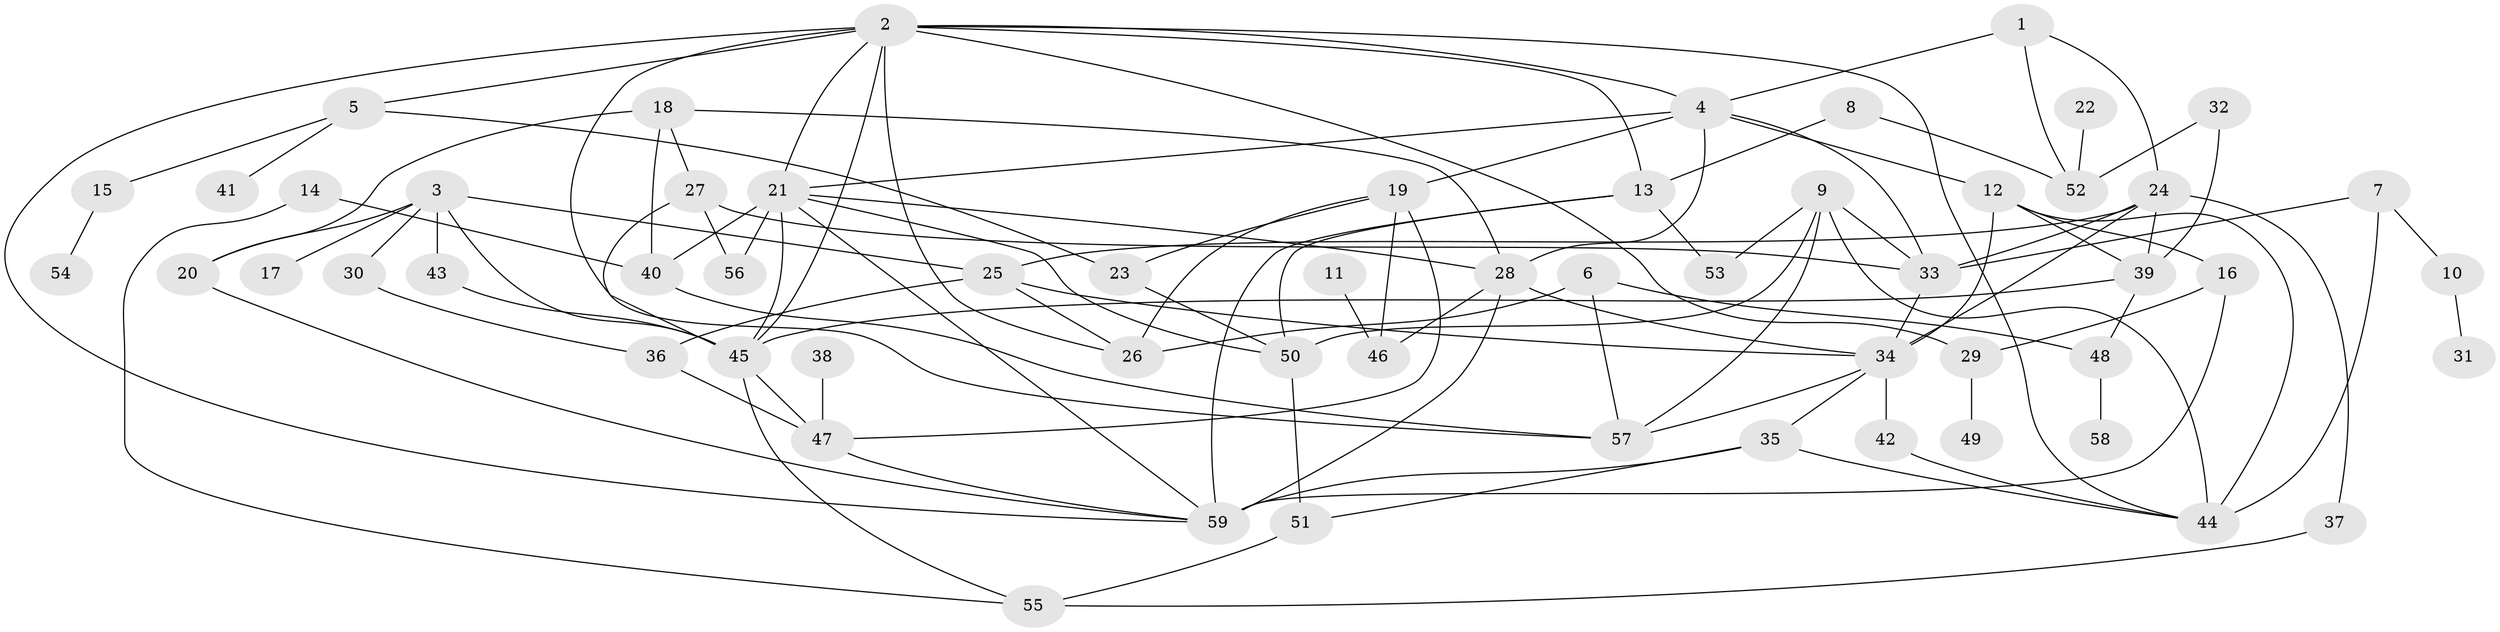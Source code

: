 // original degree distribution, {8: 0.0136986301369863, 10: 0.00684931506849315, 3: 0.2328767123287671, 4: 0.14383561643835616, 5: 0.0821917808219178, 1: 0.19863013698630136, 6: 0.0273972602739726, 2: 0.2876712328767123, 7: 0.00684931506849315}
// Generated by graph-tools (version 1.1) at 2025/36/03/04/25 23:36:05]
// undirected, 59 vertices, 110 edges
graph export_dot {
  node [color=gray90,style=filled];
  1;
  2;
  3;
  4;
  5;
  6;
  7;
  8;
  9;
  10;
  11;
  12;
  13;
  14;
  15;
  16;
  17;
  18;
  19;
  20;
  21;
  22;
  23;
  24;
  25;
  26;
  27;
  28;
  29;
  30;
  31;
  32;
  33;
  34;
  35;
  36;
  37;
  38;
  39;
  40;
  41;
  42;
  43;
  44;
  45;
  46;
  47;
  48;
  49;
  50;
  51;
  52;
  53;
  54;
  55;
  56;
  57;
  58;
  59;
  1 -- 4 [weight=1.0];
  1 -- 24 [weight=1.0];
  1 -- 52 [weight=1.0];
  2 -- 4 [weight=1.0];
  2 -- 5 [weight=1.0];
  2 -- 13 [weight=1.0];
  2 -- 21 [weight=1.0];
  2 -- 26 [weight=1.0];
  2 -- 29 [weight=1.0];
  2 -- 44 [weight=1.0];
  2 -- 45 [weight=1.0];
  2 -- 57 [weight=1.0];
  2 -- 59 [weight=1.0];
  3 -- 17 [weight=1.0];
  3 -- 20 [weight=1.0];
  3 -- 25 [weight=1.0];
  3 -- 30 [weight=1.0];
  3 -- 43 [weight=1.0];
  3 -- 45 [weight=1.0];
  4 -- 12 [weight=1.0];
  4 -- 19 [weight=2.0];
  4 -- 21 [weight=1.0];
  4 -- 28 [weight=1.0];
  4 -- 33 [weight=1.0];
  5 -- 15 [weight=1.0];
  5 -- 23 [weight=1.0];
  5 -- 41 [weight=1.0];
  6 -- 26 [weight=1.0];
  6 -- 48 [weight=1.0];
  6 -- 57 [weight=1.0];
  7 -- 10 [weight=1.0];
  7 -- 33 [weight=1.0];
  7 -- 44 [weight=2.0];
  8 -- 13 [weight=1.0];
  8 -- 52 [weight=1.0];
  9 -- 33 [weight=1.0];
  9 -- 44 [weight=1.0];
  9 -- 50 [weight=1.0];
  9 -- 53 [weight=1.0];
  9 -- 57 [weight=1.0];
  10 -- 31 [weight=1.0];
  11 -- 46 [weight=1.0];
  12 -- 16 [weight=1.0];
  12 -- 34 [weight=1.0];
  12 -- 39 [weight=1.0];
  12 -- 44 [weight=1.0];
  13 -- 50 [weight=1.0];
  13 -- 53 [weight=1.0];
  13 -- 59 [weight=1.0];
  14 -- 40 [weight=1.0];
  14 -- 55 [weight=1.0];
  15 -- 54 [weight=1.0];
  16 -- 29 [weight=1.0];
  16 -- 59 [weight=2.0];
  18 -- 20 [weight=1.0];
  18 -- 27 [weight=1.0];
  18 -- 28 [weight=1.0];
  18 -- 40 [weight=1.0];
  19 -- 23 [weight=1.0];
  19 -- 26 [weight=1.0];
  19 -- 46 [weight=2.0];
  19 -- 47 [weight=1.0];
  20 -- 59 [weight=1.0];
  21 -- 28 [weight=1.0];
  21 -- 40 [weight=1.0];
  21 -- 45 [weight=2.0];
  21 -- 50 [weight=1.0];
  21 -- 56 [weight=1.0];
  21 -- 59 [weight=1.0];
  22 -- 52 [weight=1.0];
  23 -- 50 [weight=1.0];
  24 -- 25 [weight=1.0];
  24 -- 33 [weight=1.0];
  24 -- 34 [weight=1.0];
  24 -- 37 [weight=1.0];
  24 -- 39 [weight=1.0];
  25 -- 26 [weight=1.0];
  25 -- 34 [weight=1.0];
  25 -- 36 [weight=1.0];
  27 -- 33 [weight=1.0];
  27 -- 45 [weight=1.0];
  27 -- 56 [weight=1.0];
  28 -- 34 [weight=1.0];
  28 -- 46 [weight=1.0];
  28 -- 59 [weight=1.0];
  29 -- 49 [weight=1.0];
  30 -- 36 [weight=1.0];
  32 -- 39 [weight=1.0];
  32 -- 52 [weight=1.0];
  33 -- 34 [weight=1.0];
  34 -- 35 [weight=1.0];
  34 -- 42 [weight=3.0];
  34 -- 57 [weight=2.0];
  35 -- 44 [weight=1.0];
  35 -- 51 [weight=1.0];
  35 -- 59 [weight=1.0];
  36 -- 47 [weight=1.0];
  37 -- 55 [weight=1.0];
  38 -- 47 [weight=2.0];
  39 -- 45 [weight=1.0];
  39 -- 48 [weight=1.0];
  40 -- 57 [weight=1.0];
  42 -- 44 [weight=1.0];
  43 -- 45 [weight=1.0];
  45 -- 47 [weight=2.0];
  45 -- 55 [weight=1.0];
  47 -- 59 [weight=1.0];
  48 -- 58 [weight=1.0];
  50 -- 51 [weight=1.0];
  51 -- 55 [weight=1.0];
}
